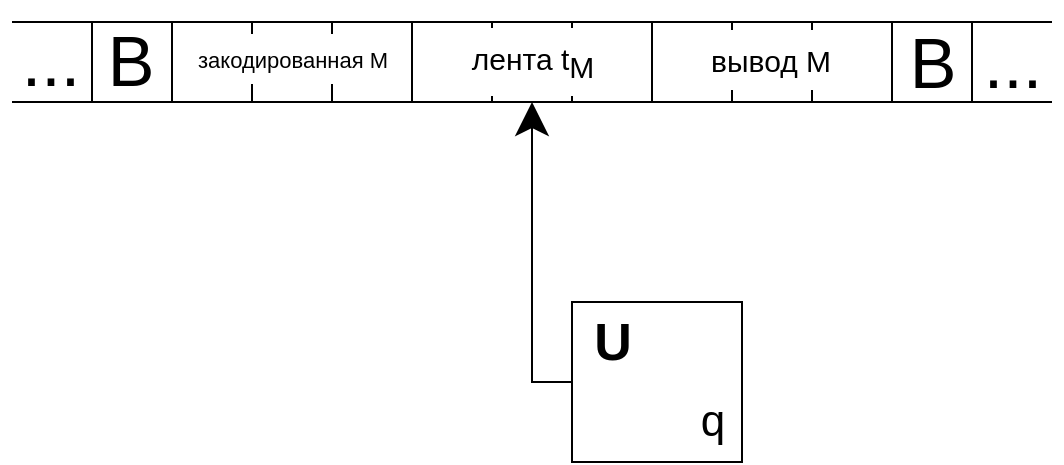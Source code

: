 <mxfile version="24.4.0" type="device">
  <diagram name="Page-1" id="6ZfcrU4uDakl3jTDbQQc">
    <mxGraphModel dx="1122" dy="782" grid="0" gridSize="10" guides="0" tooltips="1" connect="1" arrows="1" fold="1" page="1" pageScale="1" pageWidth="850" pageHeight="1100" math="0" shadow="0">
      <root>
        <mxCell id="0" />
        <mxCell id="1" parent="0" />
        <mxCell id="AdiQeJI3ixuq6RGuVJTR-10" style="edgeStyle=orthogonalEdgeStyle;rounded=0;orthogonalLoop=1;jettySize=auto;html=1;strokeWidth=1;endSize=14;" parent="1" source="AdiQeJI3ixuq6RGuVJTR-1" edge="1">
          <mxGeometry relative="1" as="geometry">
            <mxPoint x="420" y="240" as="targetPoint" />
          </mxGeometry>
        </mxCell>
        <mxCell id="AdiQeJI3ixuq6RGuVJTR-1" value="" style="rounded=0;whiteSpace=wrap;html=1;" parent="1" vertex="1">
          <mxGeometry x="440" y="340" width="85" height="80" as="geometry" />
        </mxCell>
        <mxCell id="AdiQeJI3ixuq6RGuVJTR-2" value="" style="endArrow=none;html=1;rounded=0;" parent="1" edge="1">
          <mxGeometry width="50" height="50" relative="1" as="geometry">
            <mxPoint x="160" y="200" as="sourcePoint" />
            <mxPoint x="680" y="200" as="targetPoint" />
          </mxGeometry>
        </mxCell>
        <mxCell id="AdiQeJI3ixuq6RGuVJTR-3" value="" style="endArrow=none;html=1;rounded=0;" parent="1" edge="1">
          <mxGeometry width="50" height="50" relative="1" as="geometry">
            <mxPoint x="160" y="240" as="sourcePoint" />
            <mxPoint x="680" y="240" as="targetPoint" />
          </mxGeometry>
        </mxCell>
        <mxCell id="AdiQeJI3ixuq6RGuVJTR-4" value="" style="endArrow=none;html=1;rounded=0;" parent="1" edge="1">
          <mxGeometry width="50" height="50" relative="1" as="geometry">
            <mxPoint x="200" y="240" as="sourcePoint" />
            <mxPoint x="200" y="200" as="targetPoint" />
          </mxGeometry>
        </mxCell>
        <mxCell id="AdiQeJI3ixuq6RGuVJTR-5" value="" style="endArrow=none;html=1;rounded=0;" parent="1" edge="1">
          <mxGeometry width="50" height="50" relative="1" as="geometry">
            <mxPoint x="240" y="240" as="sourcePoint" />
            <mxPoint x="240" y="200" as="targetPoint" />
          </mxGeometry>
        </mxCell>
        <mxCell id="AdiQeJI3ixuq6RGuVJTR-6" value="" style="endArrow=none;html=1;rounded=0;" parent="1" edge="1">
          <mxGeometry width="50" height="50" relative="1" as="geometry">
            <mxPoint x="280" y="240" as="sourcePoint" />
            <mxPoint x="280" y="200" as="targetPoint" />
          </mxGeometry>
        </mxCell>
        <mxCell id="AdiQeJI3ixuq6RGuVJTR-7" value="" style="endArrow=none;html=1;rounded=0;" parent="1" edge="1">
          <mxGeometry width="50" height="50" relative="1" as="geometry">
            <mxPoint x="320" y="240" as="sourcePoint" />
            <mxPoint x="320" y="200" as="targetPoint" />
          </mxGeometry>
        </mxCell>
        <mxCell id="AdiQeJI3ixuq6RGuVJTR-8" value="" style="endArrow=none;html=1;rounded=0;" parent="1" edge="1">
          <mxGeometry width="50" height="50" relative="1" as="geometry">
            <mxPoint x="360" y="240" as="sourcePoint" />
            <mxPoint x="360" y="200" as="targetPoint" />
          </mxGeometry>
        </mxCell>
        <mxCell id="AdiQeJI3ixuq6RGuVJTR-9" value="" style="endArrow=none;html=1;rounded=0;" parent="1" edge="1">
          <mxGeometry width="50" height="50" relative="1" as="geometry">
            <mxPoint x="400" y="240" as="sourcePoint" />
            <mxPoint x="400" y="200" as="targetPoint" />
          </mxGeometry>
        </mxCell>
        <mxCell id="AdiQeJI3ixuq6RGuVJTR-11" value="..." style="text;html=1;align=center;verticalAlign=middle;resizable=0;points=[];autosize=1;strokeColor=none;fillColor=none;fontSize=35;" parent="1" vertex="1">
          <mxGeometry x="154" y="189" width="50" height="60" as="geometry" />
        </mxCell>
        <mxCell id="AdiQeJI3ixuq6RGuVJTR-12" value="..." style="text;html=1;align=center;verticalAlign=middle;resizable=0;points=[];autosize=1;strokeColor=none;fillColor=none;fontSize=35;" parent="1" vertex="1">
          <mxGeometry x="635" y="190" width="50" height="60" as="geometry" />
        </mxCell>
        <mxCell id="AdiQeJI3ixuq6RGuVJTR-13" value="&lt;span style=&quot;font-weight: normal; font-size: 35px;&quot;&gt;B&lt;/span&gt;" style="text;html=1;align=center;verticalAlign=middle;resizable=0;points=[];autosize=1;strokeColor=none;fillColor=none;fontSize=35;fontStyle=1" parent="1" vertex="1">
          <mxGeometry x="194" y="189" width="50" height="60" as="geometry" />
        </mxCell>
        <mxCell id="AdiQeJI3ixuq6RGuVJTR-18" value="&lt;span style=&quot;font-weight: normal; font-size: 35px;&quot;&gt;B&lt;/span&gt;" style="text;html=1;align=center;verticalAlign=middle;resizable=0;points=[];autosize=1;strokeColor=none;fillColor=none;fontSize=35;fontStyle=1" parent="1" vertex="1">
          <mxGeometry x="595" y="190" width="50" height="60" as="geometry" />
        </mxCell>
        <mxCell id="AdiQeJI3ixuq6RGuVJTR-21" value="&lt;b&gt;U&lt;/b&gt;" style="text;html=1;align=center;verticalAlign=middle;resizable=0;points=[];autosize=1;strokeColor=none;fillColor=none;fontSize=26;" parent="1" vertex="1">
          <mxGeometry x="440" y="340" width="40" height="40" as="geometry" />
        </mxCell>
        <mxCell id="AdiQeJI3ixuq6RGuVJTR-22" value="q" style="text;html=1;align=center;verticalAlign=middle;resizable=0;points=[];autosize=1;strokeColor=none;fillColor=none;fontSize=22;" parent="1" vertex="1">
          <mxGeometry x="490" y="380" width="40" height="40" as="geometry" />
        </mxCell>
        <mxCell id="5C3Yv6e84TBqLIsVlFd0-1" value="" style="endArrow=none;html=1;rounded=0;" edge="1" parent="1">
          <mxGeometry width="50" height="50" relative="1" as="geometry">
            <mxPoint x="440" y="240" as="sourcePoint" />
            <mxPoint x="440" y="200" as="targetPoint" />
          </mxGeometry>
        </mxCell>
        <mxCell id="5C3Yv6e84TBqLIsVlFd0-2" value="" style="endArrow=none;html=1;rounded=0;" edge="1" parent="1">
          <mxGeometry width="50" height="50" relative="1" as="geometry">
            <mxPoint x="480" y="240" as="sourcePoint" />
            <mxPoint x="480" y="200" as="targetPoint" />
          </mxGeometry>
        </mxCell>
        <mxCell id="5C3Yv6e84TBqLIsVlFd0-3" value="" style="endArrow=none;html=1;rounded=0;" edge="1" parent="1">
          <mxGeometry width="50" height="50" relative="1" as="geometry">
            <mxPoint x="520" y="240" as="sourcePoint" />
            <mxPoint x="520" y="200" as="targetPoint" />
          </mxGeometry>
        </mxCell>
        <mxCell id="5C3Yv6e84TBqLIsVlFd0-4" value="" style="endArrow=none;html=1;rounded=0;" edge="1" parent="1">
          <mxGeometry width="50" height="50" relative="1" as="geometry">
            <mxPoint x="560" y="240" as="sourcePoint" />
            <mxPoint x="560" y="200" as="targetPoint" />
          </mxGeometry>
        </mxCell>
        <mxCell id="5C3Yv6e84TBqLIsVlFd0-5" value="" style="endArrow=none;html=1;rounded=0;" edge="1" parent="1">
          <mxGeometry width="50" height="50" relative="1" as="geometry">
            <mxPoint x="600" y="240" as="sourcePoint" />
            <mxPoint x="600" y="200" as="targetPoint" />
          </mxGeometry>
        </mxCell>
        <mxCell id="5C3Yv6e84TBqLIsVlFd0-6" value="" style="endArrow=none;html=1;rounded=0;" edge="1" parent="1">
          <mxGeometry width="50" height="50" relative="1" as="geometry">
            <mxPoint x="640" y="240" as="sourcePoint" />
            <mxPoint x="640" y="200" as="targetPoint" />
          </mxGeometry>
        </mxCell>
        <mxCell id="5C3Yv6e84TBqLIsVlFd0-7" value="закодированная М" style="text;html=1;align=center;verticalAlign=middle;resizable=0;points=[];autosize=1;strokeColor=none;fillColor=default;fontSize=11;" vertex="1" parent="1">
          <mxGeometry x="242" y="206" width="116" height="25" as="geometry" />
        </mxCell>
        <mxCell id="5C3Yv6e84TBqLIsVlFd0-10" value="лента t&lt;sub style=&quot;font-size: 15px;&quot;&gt;M&lt;/sub&gt;" style="text;html=1;align=center;verticalAlign=middle;resizable=0;points=[];autosize=1;strokeColor=none;fillColor=default;fontSize=15;" vertex="1" parent="1">
          <mxGeometry x="380" y="203" width="80" height="34" as="geometry" />
        </mxCell>
        <mxCell id="5C3Yv6e84TBqLIsVlFd0-11" value="вывод М" style="text;html=1;align=center;verticalAlign=middle;resizable=0;points=[];autosize=1;strokeColor=none;fillColor=default;fontSize=15;" vertex="1" parent="1">
          <mxGeometry x="499" y="204" width="79" height="30" as="geometry" />
        </mxCell>
      </root>
    </mxGraphModel>
  </diagram>
</mxfile>

